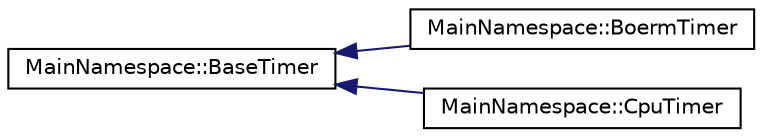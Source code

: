 digraph "Graphical Class Hierarchy"
{
 // INTERACTIVE_SVG=YES
 // LATEX_PDF_SIZE
  edge [fontname="Helvetica",fontsize="10",labelfontname="Helvetica",labelfontsize="10"];
  node [fontname="Helvetica",fontsize="10",shape=record];
  rankdir="LR";
  Node0 [label="MainNamespace::BaseTimer",height=0.2,width=0.4,color="black", fillcolor="white", style="filled",URL="$class_main_namespace_1_1_base_timer.html",tooltip=" "];
  Node0 -> Node1 [dir="back",color="midnightblue",fontsize="10",style="solid",fontname="Helvetica"];
  Node1 [label="MainNamespace::BoermTimer",height=0.2,width=0.4,color="black", fillcolor="white", style="filled",URL="$class_main_namespace_1_1_boerm_timer.html",tooltip=" "];
  Node0 -> Node2 [dir="back",color="midnightblue",fontsize="10",style="solid",fontname="Helvetica"];
  Node2 [label="MainNamespace::CpuTimer",height=0.2,width=0.4,color="black", fillcolor="white", style="filled",URL="$class_main_namespace_1_1_cpu_timer.html",tooltip=" "];
}
